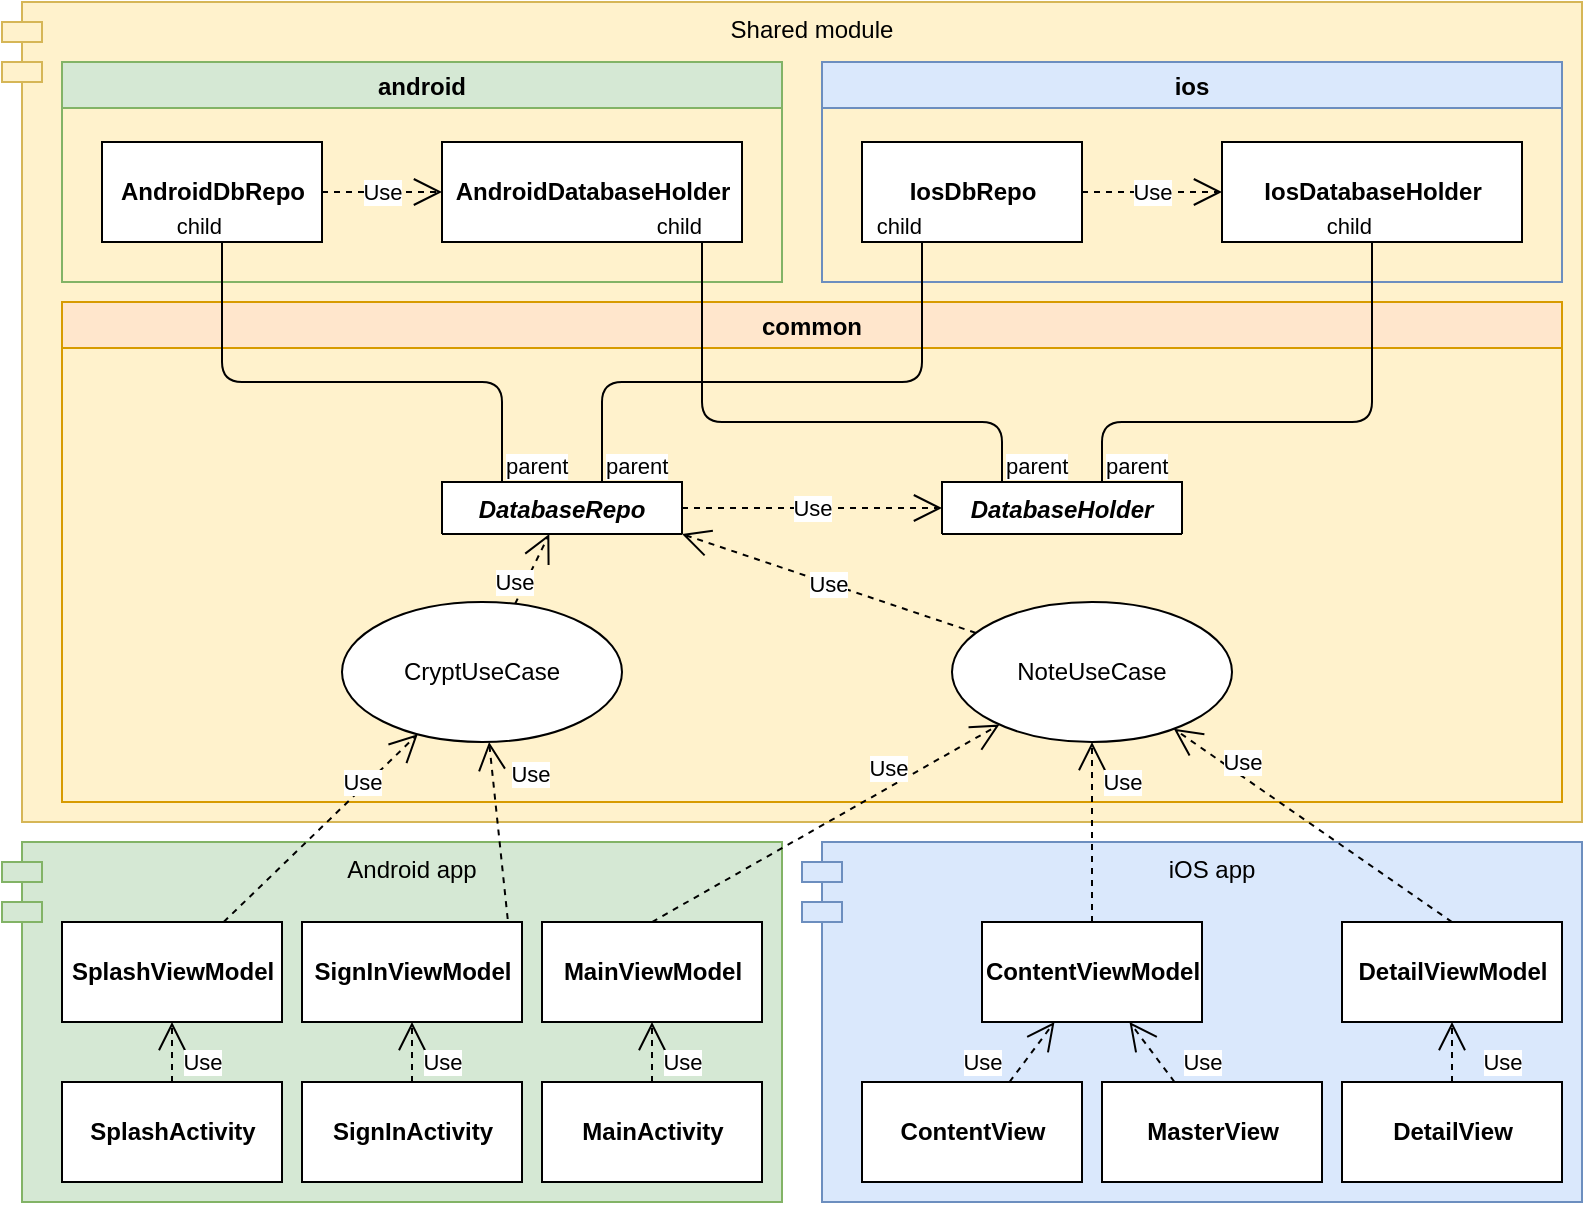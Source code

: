 <mxfile version="13.7.9" type="device"><diagram id="7_m-QgdKIpnmGYBrwB6b" name="Страница 2"><mxGraphModel dx="946" dy="725" grid="1" gridSize="10" guides="1" tooltips="1" connect="1" arrows="1" fold="1" page="1" pageScale="1" pageWidth="827" pageHeight="1169" math="0" shadow="0"><root><mxCell id="ruG1A3cvqddyioANiLaJ-0"/><mxCell id="ruG1A3cvqddyioANiLaJ-1" value="modules" style="locked=1;" parent="ruG1A3cvqddyioANiLaJ-0"/><mxCell id="ruG1A3cvqddyioANiLaJ-2" value="Shared module" style="shape=module;align=left;spacingLeft=20;align=center;verticalAlign=top;fillColor=#fff2cc;strokeColor=#d6b656;" parent="ruG1A3cvqddyioANiLaJ-1" vertex="1"><mxGeometry x="20" y="10" width="790" height="410" as="geometry"/></mxCell><mxCell id="ruG1A3cvqddyioANiLaJ-3" value="Android app" style="shape=module;align=left;spacingLeft=20;align=center;verticalAlign=top;fillColor=#d5e8d4;strokeColor=#82b366;" parent="ruG1A3cvqddyioANiLaJ-1" vertex="1"><mxGeometry x="20" y="430" width="390" height="180" as="geometry"/></mxCell><mxCell id="ruG1A3cvqddyioANiLaJ-4" value="iOS app" style="shape=module;align=left;spacingLeft=20;align=center;verticalAlign=top;fillColor=#dae8fc;strokeColor=#6c8ebf;" parent="ruG1A3cvqddyioANiLaJ-1" vertex="1"><mxGeometry x="420" y="430" width="390" height="180" as="geometry"/></mxCell><mxCell id="ruG1A3cvqddyioANiLaJ-19" value="sourceSets" style="locked=1;" parent="ruG1A3cvqddyioANiLaJ-0"/><mxCell id="ruG1A3cvqddyioANiLaJ-20" value="common" style="swimlane;fillColor=#ffe6cc;strokeColor=#d79b00;" parent="ruG1A3cvqddyioANiLaJ-19" vertex="1"><mxGeometry x="50" y="160" width="750" height="250" as="geometry"/></mxCell><mxCell id="ruG1A3cvqddyioANiLaJ-21" value="android" style="swimlane;fillColor=#d5e8d4;strokeColor=#82b366;" parent="ruG1A3cvqddyioANiLaJ-19" vertex="1"><mxGeometry x="50" y="40" width="360" height="110" as="geometry"/></mxCell><mxCell id="ruG1A3cvqddyioANiLaJ-22" value="ios" style="swimlane;fillColor=#dae8fc;strokeColor=#6c8ebf;" parent="ruG1A3cvqddyioANiLaJ-19" vertex="1"><mxGeometry x="430" y="40" width="370" height="110" as="geometry"/></mxCell><mxCell id="ruG1A3cvqddyioANiLaJ-23" value="classes" style="locked=1;" parent="ruG1A3cvqddyioANiLaJ-0"/><mxCell id="qVzjeRIyRsdHClNP6558-6" value="Use" style="endArrow=open;endSize=12;dashed=1;html=1;entryX=0;entryY=0.5;entryDx=0;entryDy=0;exitX=1;exitY=0.5;exitDx=0;exitDy=0;" parent="ruG1A3cvqddyioANiLaJ-23" source="n4Dbmzj75wJ712Qw9POo-0" target="qVzjeRIyRsdHClNP6558-0" edge="1"><mxGeometry width="160" relative="1" as="geometry"><mxPoint x="340" y="300" as="sourcePoint"/><mxPoint x="500" y="300" as="targetPoint"/><Array as="points"/></mxGeometry></mxCell><mxCell id="qVzjeRIyRsdHClNP6558-12" value="Use" style="endArrow=open;endSize=12;dashed=1;html=1;entryX=1;entryY=1;entryDx=0;entryDy=0;" parent="ruG1A3cvqddyioANiLaJ-23" source="qVzjeRIyRsdHClNP6558-59" target="n4Dbmzj75wJ712Qw9POo-0" edge="1"><mxGeometry width="160" relative="1" as="geometry"><mxPoint x="360" y="329" as="sourcePoint"/><mxPoint x="490" y="290" as="targetPoint"/></mxGeometry></mxCell><mxCell id="qVzjeRIyRsdHClNP6558-16" value="&lt;b&gt;AndroidDbRepo&lt;/b&gt;" style="html=1;" parent="ruG1A3cvqddyioANiLaJ-23" vertex="1"><mxGeometry x="70" y="80" width="110" height="50" as="geometry"/></mxCell><mxCell id="qVzjeRIyRsdHClNP6558-17" value="&lt;b&gt;AndroidDatabaseHolder&lt;/b&gt;" style="html=1;" parent="ruG1A3cvqddyioANiLaJ-23" vertex="1"><mxGeometry x="240" y="80" width="150" height="50" as="geometry"/></mxCell><mxCell id="qVzjeRIyRsdHClNP6558-18" value="Use" style="endArrow=open;endSize=12;dashed=1;html=1;exitX=1;exitY=0.5;exitDx=0;exitDy=0;entryX=0;entryY=0.5;entryDx=0;entryDy=0;" parent="ruG1A3cvqddyioANiLaJ-23" source="qVzjeRIyRsdHClNP6558-16" target="qVzjeRIyRsdHClNP6558-17" edge="1"><mxGeometry width="160" relative="1" as="geometry"><mxPoint x="340" y="320" as="sourcePoint"/><mxPoint x="500" y="320" as="targetPoint"/></mxGeometry></mxCell><mxCell id="qVzjeRIyRsdHClNP6558-19" value="" style="endArrow=none;html=1;edgeStyle=orthogonalEdgeStyle;" parent="ruG1A3cvqddyioANiLaJ-23" source="n4Dbmzj75wJ712Qw9POo-0" target="qVzjeRIyRsdHClNP6558-16" edge="1"><mxGeometry relative="1" as="geometry"><mxPoint x="230" y="350" as="sourcePoint"/><mxPoint x="500" y="320" as="targetPoint"/><Array as="points"><mxPoint x="270" y="200"/><mxPoint x="130" y="200"/></Array></mxGeometry></mxCell><mxCell id="qVzjeRIyRsdHClNP6558-20" value="parent" style="edgeLabel;resizable=0;html=1;align=left;verticalAlign=bottom;" parent="qVzjeRIyRsdHClNP6558-19" connectable="0" vertex="1"><mxGeometry x="-1" relative="1" as="geometry"/></mxCell><mxCell id="qVzjeRIyRsdHClNP6558-21" value="child" style="edgeLabel;resizable=0;html=1;align=right;verticalAlign=bottom;" parent="qVzjeRIyRsdHClNP6558-19" connectable="0" vertex="1"><mxGeometry x="1" relative="1" as="geometry"/></mxCell><mxCell id="qVzjeRIyRsdHClNP6558-22" value="" style="endArrow=none;html=1;edgeStyle=orthogonalEdgeStyle;" parent="ruG1A3cvqddyioANiLaJ-23" source="qVzjeRIyRsdHClNP6558-0" target="qVzjeRIyRsdHClNP6558-17" edge="1"><mxGeometry relative="1" as="geometry"><mxPoint x="340" y="320" as="sourcePoint"/><mxPoint x="500" y="320" as="targetPoint"/><Array as="points"><mxPoint x="520" y="220"/><mxPoint x="370" y="220"/></Array></mxGeometry></mxCell><mxCell id="qVzjeRIyRsdHClNP6558-23" value="parent" style="edgeLabel;resizable=0;html=1;align=left;verticalAlign=bottom;" parent="qVzjeRIyRsdHClNP6558-22" connectable="0" vertex="1"><mxGeometry x="-1" relative="1" as="geometry"/></mxCell><mxCell id="qVzjeRIyRsdHClNP6558-24" value="child" style="edgeLabel;resizable=0;html=1;align=right;verticalAlign=bottom;" parent="qVzjeRIyRsdHClNP6558-22" connectable="0" vertex="1"><mxGeometry x="1" relative="1" as="geometry"/></mxCell><mxCell id="qVzjeRIyRsdHClNP6558-25" value="&lt;b&gt;IosDbRepo&lt;/b&gt;" style="html=1;" parent="ruG1A3cvqddyioANiLaJ-23" vertex="1"><mxGeometry x="450" y="80" width="110" height="50" as="geometry"/></mxCell><mxCell id="qVzjeRIyRsdHClNP6558-26" value="&lt;b&gt;IosDatabaseHolder&lt;/b&gt;" style="html=1;" parent="ruG1A3cvqddyioANiLaJ-23" vertex="1"><mxGeometry x="630" y="80" width="150" height="50" as="geometry"/></mxCell><mxCell id="qVzjeRIyRsdHClNP6558-27" value="Use" style="endArrow=open;endSize=12;dashed=1;html=1;exitX=1;exitY=0.5;exitDx=0;exitDy=0;entryX=0;entryY=0.5;entryDx=0;entryDy=0;" parent="ruG1A3cvqddyioANiLaJ-23" source="qVzjeRIyRsdHClNP6558-25" target="qVzjeRIyRsdHClNP6558-26" edge="1"><mxGeometry width="160" relative="1" as="geometry"><mxPoint x="340" y="310" as="sourcePoint"/><mxPoint x="500" y="310" as="targetPoint"/></mxGeometry></mxCell><mxCell id="qVzjeRIyRsdHClNP6558-28" value="" style="endArrow=none;html=1;edgeStyle=orthogonalEdgeStyle;" parent="ruG1A3cvqddyioANiLaJ-23" source="n4Dbmzj75wJ712Qw9POo-0" target="qVzjeRIyRsdHClNP6558-25" edge="1"><mxGeometry relative="1" as="geometry"><mxPoint x="340" y="350" as="sourcePoint"/><mxPoint x="500" y="320" as="targetPoint"/><Array as="points"><mxPoint x="320" y="200"/><mxPoint x="480" y="200"/></Array></mxGeometry></mxCell><mxCell id="qVzjeRIyRsdHClNP6558-29" value="parent" style="edgeLabel;resizable=0;html=1;align=left;verticalAlign=bottom;" parent="qVzjeRIyRsdHClNP6558-28" connectable="0" vertex="1"><mxGeometry x="-1" relative="1" as="geometry"/></mxCell><mxCell id="qVzjeRIyRsdHClNP6558-30" value="child" style="edgeLabel;resizable=0;html=1;align=right;verticalAlign=bottom;" parent="qVzjeRIyRsdHClNP6558-28" connectable="0" vertex="1"><mxGeometry x="1" relative="1" as="geometry"/></mxCell><mxCell id="qVzjeRIyRsdHClNP6558-31" value="" style="endArrow=none;html=1;edgeStyle=orthogonalEdgeStyle;" parent="ruG1A3cvqddyioANiLaJ-23" source="qVzjeRIyRsdHClNP6558-0" target="qVzjeRIyRsdHClNP6558-26" edge="1"><mxGeometry relative="1" as="geometry"><mxPoint x="570" y="360" as="sourcePoint"/><mxPoint x="500" y="310" as="targetPoint"/><Array as="points"><mxPoint x="570" y="220"/><mxPoint x="705" y="220"/></Array></mxGeometry></mxCell><mxCell id="qVzjeRIyRsdHClNP6558-32" value="parent" style="edgeLabel;resizable=0;html=1;align=left;verticalAlign=bottom;" parent="qVzjeRIyRsdHClNP6558-31" connectable="0" vertex="1"><mxGeometry x="-1" relative="1" as="geometry"/></mxCell><mxCell id="qVzjeRIyRsdHClNP6558-33" value="child" style="edgeLabel;resizable=0;html=1;align=right;verticalAlign=bottom;" parent="qVzjeRIyRsdHClNP6558-31" connectable="0" vertex="1"><mxGeometry x="1" relative="1" as="geometry"/></mxCell><mxCell id="qVzjeRIyRsdHClNP6558-34" value="&lt;b&gt;SplashViewModel&lt;/b&gt;" style="html=1;" parent="ruG1A3cvqddyioANiLaJ-23" vertex="1"><mxGeometry x="50" y="470" width="110" height="50" as="geometry"/></mxCell><mxCell id="qVzjeRIyRsdHClNP6558-35" value="&lt;b&gt;SplashActivity&lt;/b&gt;" style="html=1;" parent="ruG1A3cvqddyioANiLaJ-23" vertex="1"><mxGeometry x="50" y="550" width="110" height="50" as="geometry"/></mxCell><mxCell id="qVzjeRIyRsdHClNP6558-36" value="&lt;b&gt;SignIn&lt;/b&gt;&lt;b&gt;ViewModel&lt;/b&gt;" style="html=1;" parent="ruG1A3cvqddyioANiLaJ-23" vertex="1"><mxGeometry x="170" y="470" width="110" height="50" as="geometry"/></mxCell><mxCell id="qVzjeRIyRsdHClNP6558-37" value="&lt;b&gt;SignInActivity&lt;/b&gt;" style="html=1;" parent="ruG1A3cvqddyioANiLaJ-23" vertex="1"><mxGeometry x="170" y="550" width="110" height="50" as="geometry"/></mxCell><mxCell id="qVzjeRIyRsdHClNP6558-38" value="&lt;b&gt;MainViewModel&lt;/b&gt;" style="html=1;" parent="ruG1A3cvqddyioANiLaJ-23" vertex="1"><mxGeometry x="290" y="470" width="110" height="50" as="geometry"/></mxCell><mxCell id="qVzjeRIyRsdHClNP6558-39" value="&lt;b&gt;MainActivity&lt;/b&gt;" style="html=1;" parent="ruG1A3cvqddyioANiLaJ-23" vertex="1"><mxGeometry x="290" y="550" width="110" height="50" as="geometry"/></mxCell><mxCell id="qVzjeRIyRsdHClNP6558-40" value="Use" style="endArrow=open;endSize=12;dashed=1;html=1;" parent="ruG1A3cvqddyioANiLaJ-23" source="qVzjeRIyRsdHClNP6558-35" target="qVzjeRIyRsdHClNP6558-34" edge="1"><mxGeometry x="-0.333" y="-15" width="160" relative="1" as="geometry"><mxPoint x="330" y="680" as="sourcePoint"/><mxPoint x="490" y="680" as="targetPoint"/><mxPoint as="offset"/></mxGeometry></mxCell><mxCell id="qVzjeRIyRsdHClNP6558-41" value="Use" style="endArrow=open;endSize=12;dashed=1;html=1;" parent="ruG1A3cvqddyioANiLaJ-23" source="qVzjeRIyRsdHClNP6558-37" target="qVzjeRIyRsdHClNP6558-36" edge="1"><mxGeometry x="-0.333" y="-15" width="160" relative="1" as="geometry"><mxPoint x="330" y="680" as="sourcePoint"/><mxPoint x="490" y="680" as="targetPoint"/><mxPoint as="offset"/></mxGeometry></mxCell><mxCell id="qVzjeRIyRsdHClNP6558-42" value="Use" style="endArrow=open;endSize=12;dashed=1;html=1;" parent="ruG1A3cvqddyioANiLaJ-23" source="qVzjeRIyRsdHClNP6558-39" target="qVzjeRIyRsdHClNP6558-38" edge="1"><mxGeometry x="-0.333" y="-15" width="160" relative="1" as="geometry"><mxPoint x="330" y="680" as="sourcePoint"/><mxPoint x="490" y="680" as="targetPoint"/><mxPoint as="offset"/></mxGeometry></mxCell><mxCell id="qVzjeRIyRsdHClNP6558-43" value="Use" style="endArrow=open;endSize=12;dashed=1;html=1;" parent="ruG1A3cvqddyioANiLaJ-23" source="qVzjeRIyRsdHClNP6558-34" target="qVzjeRIyRsdHClNP6558-58" edge="1"><mxGeometry x="0.457" y="2" width="160" relative="1" as="geometry"><mxPoint x="330" y="490" as="sourcePoint"/><mxPoint x="140" y="370" as="targetPoint"/><mxPoint as="offset"/></mxGeometry></mxCell><mxCell id="qVzjeRIyRsdHClNP6558-44" value="Use" style="endArrow=open;endSize=12;dashed=1;html=1;exitX=0.935;exitY=-0.03;exitDx=0;exitDy=0;exitPerimeter=0;" parent="ruG1A3cvqddyioANiLaJ-23" source="qVzjeRIyRsdHClNP6558-36" target="qVzjeRIyRsdHClNP6558-58" edge="1"><mxGeometry x="0.595" y="-19" width="160" relative="1" as="geometry"><mxPoint x="330" y="420" as="sourcePoint"/><mxPoint x="490" y="420" as="targetPoint"/><mxPoint as="offset"/></mxGeometry></mxCell><mxCell id="qVzjeRIyRsdHClNP6558-45" value="Use" style="endArrow=open;endSize=12;dashed=1;html=1;exitX=0.5;exitY=0;exitDx=0;exitDy=0;" parent="ruG1A3cvqddyioANiLaJ-23" source="qVzjeRIyRsdHClNP6558-38" target="qVzjeRIyRsdHClNP6558-59" edge="1"><mxGeometry x="0.406" y="9" width="160" relative="1" as="geometry"><mxPoint x="330" y="420" as="sourcePoint"/><mxPoint x="490" y="420" as="targetPoint"/><mxPoint as="offset"/></mxGeometry></mxCell><mxCell id="qVzjeRIyRsdHClNP6558-46" value="&lt;b&gt;ContentViewModel&lt;/b&gt;" style="html=1;" parent="ruG1A3cvqddyioANiLaJ-23" vertex="1"><mxGeometry x="510" y="470" width="110" height="50" as="geometry"/></mxCell><mxCell id="qVzjeRIyRsdHClNP6558-47" value="&lt;b&gt;ContentView&lt;/b&gt;" style="html=1;" parent="ruG1A3cvqddyioANiLaJ-23" vertex="1"><mxGeometry x="450" y="550" width="110" height="50" as="geometry"/></mxCell><mxCell id="qVzjeRIyRsdHClNP6558-49" value="&lt;b&gt;MasterView&lt;/b&gt;" style="html=1;" parent="ruG1A3cvqddyioANiLaJ-23" vertex="1"><mxGeometry x="570" y="550" width="110" height="50" as="geometry"/></mxCell><mxCell id="qVzjeRIyRsdHClNP6558-50" value="&lt;b&gt;DetailViewModel&lt;/b&gt;" style="html=1;" parent="ruG1A3cvqddyioANiLaJ-23" vertex="1"><mxGeometry x="690" y="470" width="110" height="50" as="geometry"/></mxCell><mxCell id="qVzjeRIyRsdHClNP6558-51" value="&lt;b&gt;DetailView&lt;/b&gt;" style="html=1;" parent="ruG1A3cvqddyioANiLaJ-23" vertex="1"><mxGeometry x="690" y="550" width="110" height="50" as="geometry"/></mxCell><mxCell id="qVzjeRIyRsdHClNP6558-52" value="Use" style="endArrow=open;endSize=12;dashed=1;html=1;" parent="ruG1A3cvqddyioANiLaJ-23" source="qVzjeRIyRsdHClNP6558-47" target="qVzjeRIyRsdHClNP6558-46" edge="1"><mxGeometry x="-1" y="17" width="160" relative="1" as="geometry"><mxPoint x="360" y="540" as="sourcePoint"/><mxPoint x="520" y="540" as="targetPoint"/><mxPoint as="offset"/></mxGeometry></mxCell><mxCell id="qVzjeRIyRsdHClNP6558-53" value="Use" style="endArrow=open;endSize=12;dashed=1;html=1;" parent="ruG1A3cvqddyioANiLaJ-23" source="qVzjeRIyRsdHClNP6558-49" target="qVzjeRIyRsdHClNP6558-46" edge="1"><mxGeometry x="-1" y="-17" width="160" relative="1" as="geometry"><mxPoint x="360" y="540" as="sourcePoint"/><mxPoint x="520" y="540" as="targetPoint"/><mxPoint as="offset"/></mxGeometry></mxCell><mxCell id="qVzjeRIyRsdHClNP6558-54" value="Use" style="endArrow=open;endSize=12;dashed=1;html=1;" parent="ruG1A3cvqddyioANiLaJ-23" source="qVzjeRIyRsdHClNP6558-51" target="qVzjeRIyRsdHClNP6558-50" edge="1"><mxGeometry x="-0.333" y="-25" width="160" relative="1" as="geometry"><mxPoint x="340" y="550" as="sourcePoint"/><mxPoint x="500" y="550" as="targetPoint"/><mxPoint as="offset"/></mxGeometry></mxCell><mxCell id="qVzjeRIyRsdHClNP6558-55" value="Use" style="endArrow=open;endSize=12;dashed=1;html=1;" parent="ruG1A3cvqddyioANiLaJ-23" source="qVzjeRIyRsdHClNP6558-46" target="qVzjeRIyRsdHClNP6558-59" edge="1"><mxGeometry x="0.556" y="-15" width="160" relative="1" as="geometry"><mxPoint x="340" y="530" as="sourcePoint"/><mxPoint x="500" y="530" as="targetPoint"/><mxPoint as="offset"/></mxGeometry></mxCell><mxCell id="qVzjeRIyRsdHClNP6558-56" value="Use" style="endArrow=open;endSize=12;dashed=1;html=1;exitX=0.5;exitY=0;exitDx=0;exitDy=0;" parent="ruG1A3cvqddyioANiLaJ-23" source="qVzjeRIyRsdHClNP6558-50" target="qVzjeRIyRsdHClNP6558-59" edge="1"><mxGeometry x="0.557" y="-6" width="160" relative="1" as="geometry"><mxPoint x="340" y="530" as="sourcePoint"/><mxPoint x="500" y="530" as="targetPoint"/><mxPoint as="offset"/></mxGeometry></mxCell><mxCell id="n4Dbmzj75wJ712Qw9POo-0" value="DatabaseRepo" style="swimlane;fontStyle=3;align=center;verticalAlign=top;childLayout=stackLayout;horizontal=1;startSize=26;horizontalStack=0;resizeParent=1;resizeParentMax=0;resizeLast=0;collapsible=1;marginBottom=0;" parent="ruG1A3cvqddyioANiLaJ-23" vertex="1" collapsed="1"><mxGeometry x="240" y="250" width="120" height="26" as="geometry"><mxRectangle x="110" y="230" width="160" height="242" as="alternateBounds"/></mxGeometry></mxCell><mxCell id="n4Dbmzj75wJ712Qw9POo-7" value="+ databaseState: PlatformSQLiteState" style="text;strokeColor=none;fillColor=none;align=left;verticalAlign=top;spacingLeft=4;spacingRight=4;overflow=hidden;rotatable=0;points=[[0,0.5],[1,0.5]];portConstraint=eastwest;" parent="n4Dbmzj75wJ712Qw9POo-0" vertex="1"><mxGeometry y="26" width="120" height="26" as="geometry"/></mxCell><mxCell id="n4Dbmzj75wJ712Qw9POo-1" value="+ noteQueries: NoteQueries" style="text;strokeColor=none;fillColor=none;align=left;verticalAlign=top;spacingLeft=4;spacingRight=4;overflow=hidden;rotatable=0;points=[[0,0.5],[1,0.5]];portConstraint=eastwest;" parent="n4Dbmzj75wJ712Qw9POo-0" vertex="1"><mxGeometry y="52" width="120" height="26" as="geometry"/></mxCell><mxCell id="n4Dbmzj75wJ712Qw9POo-11" value="+ relaunchFlowEmitter: (() -&gt; Unit)?" style="text;strokeColor=none;fillColor=none;align=left;verticalAlign=top;spacingLeft=4;spacingRight=4;overflow=hidden;rotatable=0;points=[[0,0.5],[1,0.5]];portConstraint=eastwest;" parent="n4Dbmzj75wJ712Qw9POo-0" vertex="1"><mxGeometry y="78" width="120" height="26" as="geometry"/></mxCell><mxCell id="n4Dbmzj75wJ712Qw9POo-2" value="" style="line;strokeWidth=1;fillColor=none;align=left;verticalAlign=middle;spacingTop=-1;spacingLeft=3;spacingRight=3;rotatable=0;labelPosition=right;points=[];portConstraint=eastwest;" parent="n4Dbmzj75wJ712Qw9POo-0" vertex="1"><mxGeometry y="104" width="120" height="8" as="geometry"/></mxCell><mxCell id="n4Dbmzj75wJ712Qw9POo-3" value="+ buildDatabaseInstanceIfNeed(passphrase): DatabaseHolder" style="text;strokeColor=none;fillColor=none;align=left;verticalAlign=top;spacingLeft=4;spacingRight=4;overflow=hidden;rotatable=0;points=[[0,0.5],[1,0.5]];portConstraint=eastwest;" parent="n4Dbmzj75wJ712Qw9POo-0" vertex="1"><mxGeometry y="112" width="120" height="26" as="geometry"/></mxCell><mxCell id="n4Dbmzj75wJ712Qw9POo-9" value="+ decrypt(oldPass: CharSequence)" style="text;strokeColor=none;fillColor=none;align=left;verticalAlign=top;spacingLeft=4;spacingRight=4;overflow=hidden;rotatable=0;points=[[0,0.5],[1,0.5]];portConstraint=eastwest;" parent="n4Dbmzj75wJ712Qw9POo-0" vertex="1"><mxGeometry y="138" width="120" height="26" as="geometry"/></mxCell><mxCell id="n4Dbmzj75wJ712Qw9POo-6" value="+ rekey(oldPass: CharSequence, newPass: CharSequence)" style="text;strokeColor=none;fillColor=none;align=left;verticalAlign=top;spacingLeft=4;spacingRight=4;overflow=hidden;rotatable=0;points=[[0,0.5],[1,0.5]];portConstraint=eastwest;" parent="n4Dbmzj75wJ712Qw9POo-0" vertex="1"><mxGeometry y="164" width="120" height="26" as="geometry"/></mxCell><mxCell id="n4Dbmzj75wJ712Qw9POo-8" value="+ encrypt(newPass: CharSequence)" style="text;strokeColor=none;fillColor=none;align=left;verticalAlign=top;spacingLeft=4;spacingRight=4;overflow=hidden;rotatable=0;points=[[0,0.5],[1,0.5]];portConstraint=eastwest;" parent="n4Dbmzj75wJ712Qw9POo-0" vertex="1"><mxGeometry y="190" width="120" height="26" as="geometry"/></mxCell><mxCell id="n4Dbmzj75wJ712Qw9POo-5" value="+ closeDatabase()" style="text;strokeColor=none;fillColor=none;align=left;verticalAlign=top;spacingLeft=4;spacingRight=4;overflow=hidden;rotatable=0;points=[[0,0.5],[1,0.5]];portConstraint=eastwest;" parent="n4Dbmzj75wJ712Qw9POo-0" vertex="1"><mxGeometry y="216" width="120" height="26" as="geometry"/></mxCell><mxCell id="qVzjeRIyRsdHClNP6558-0" value="DatabaseHolder" style="swimlane;fontStyle=3;align=center;verticalAlign=top;childLayout=stackLayout;horizontal=1;startSize=26;horizontalStack=0;resizeParent=1;resizeParentMax=0;resizeLast=0;collapsible=1;marginBottom=0;" parent="ruG1A3cvqddyioANiLaJ-23" vertex="1" collapsed="1"><mxGeometry x="490" y="250" width="120" height="26" as="geometry"><mxRectangle x="530" y="230" width="160" height="138" as="alternateBounds"/></mxGeometry></mxCell><mxCell id="qVzjeRIyRsdHClNP6558-4" value="+ driver: SqlDriver" style="text;strokeColor=none;fillColor=none;align=left;verticalAlign=top;spacingLeft=4;spacingRight=4;overflow=hidden;rotatable=0;points=[[0,0.5],[1,0.5]];portConstraint=eastwest;" parent="qVzjeRIyRsdHClNP6558-0" vertex="1"><mxGeometry y="26" width="120" height="26" as="geometry"/></mxCell><mxCell id="qVzjeRIyRsdHClNP6558-5" value="+ noteDb: NoteDb" style="text;strokeColor=none;fillColor=none;align=left;verticalAlign=top;spacingLeft=4;spacingRight=4;overflow=hidden;rotatable=0;points=[[0,0.5],[1,0.5]];portConstraint=eastwest;" parent="qVzjeRIyRsdHClNP6558-0" vertex="1"><mxGeometry y="52" width="120" height="26" as="geometry"/></mxCell><mxCell id="qVzjeRIyRsdHClNP6558-1" value="+ noteQueries: NoteQueries" style="text;strokeColor=none;fillColor=none;align=left;verticalAlign=top;spacingLeft=4;spacingRight=4;overflow=hidden;rotatable=0;points=[[0,0.5],[1,0.5]];portConstraint=eastwest;" parent="qVzjeRIyRsdHClNP6558-0" vertex="1"><mxGeometry y="78" width="120" height="26" as="geometry"/></mxCell><mxCell id="qVzjeRIyRsdHClNP6558-2" value="" style="line;strokeWidth=1;fillColor=none;align=left;verticalAlign=middle;spacingTop=-1;spacingLeft=3;spacingRight=3;rotatable=0;labelPosition=right;points=[];portConstraint=eastwest;" parent="qVzjeRIyRsdHClNP6558-0" vertex="1"><mxGeometry y="104" width="120" height="8" as="geometry"/></mxCell><mxCell id="qVzjeRIyRsdHClNP6558-3" value="+ close()" style="text;strokeColor=none;fillColor=none;align=left;verticalAlign=top;spacingLeft=4;spacingRight=4;overflow=hidden;rotatable=0;points=[[0,0.5],[1,0.5]];portConstraint=eastwest;" parent="qVzjeRIyRsdHClNP6558-0" vertex="1"><mxGeometry y="112" width="120" height="26" as="geometry"/></mxCell><mxCell id="qVzjeRIyRsdHClNP6558-57" value="Use" style="endArrow=open;endSize=12;dashed=1;html=1;" parent="ruG1A3cvqddyioANiLaJ-23" source="qVzjeRIyRsdHClNP6558-58" target="n4Dbmzj75wJ712Qw9POo-0" edge="1"><mxGeometry x="-0.492" y="5" width="160" relative="1" as="geometry"><mxPoint x="340" y="390" as="sourcePoint"/><mxPoint x="500" y="390" as="targetPoint"/><mxPoint as="offset"/></mxGeometry></mxCell><mxCell id="qVzjeRIyRsdHClNP6558-58" value="CryptUseCase" style="ellipse;whiteSpace=wrap;html=1;" parent="ruG1A3cvqddyioANiLaJ-23" vertex="1"><mxGeometry x="190" y="310" width="140" height="70" as="geometry"/></mxCell><mxCell id="qVzjeRIyRsdHClNP6558-59" value="NoteUseCase" style="ellipse;whiteSpace=wrap;html=1;" parent="ruG1A3cvqddyioANiLaJ-23" vertex="1"><mxGeometry x="495" y="310" width="140" height="70" as="geometry"/></mxCell></root></mxGraphModel></diagram></mxfile>